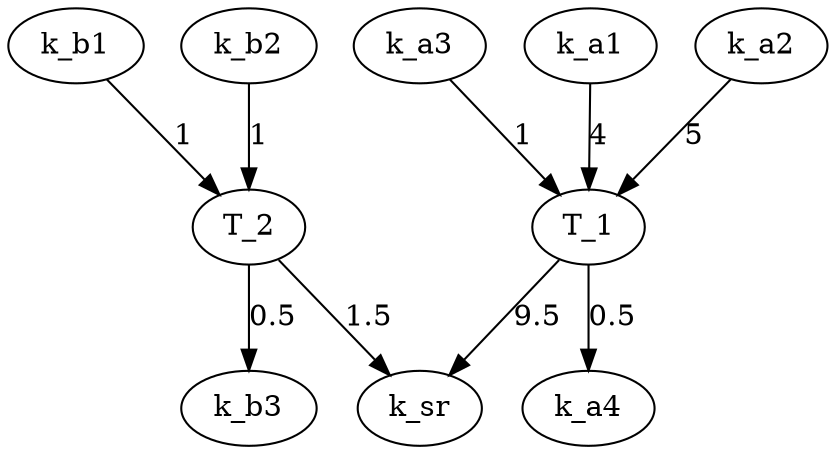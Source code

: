 digraph g{
  k_a1 -> T_1 [label=4];
  k_a2 -> T_1 [label=5];
  k_a3 -> T_1 [label=1];
  T_1 -> k_a4 [label=0.5];
  T_1 -> k_sr [label=9.5];
  k_b1 -> T_2 [label=1];
  k_b2 -> T_2 [label=1];
  T_2 -> k_b3 [label=0.5];
  T_2 -> k_sr [label=1.5];
}
